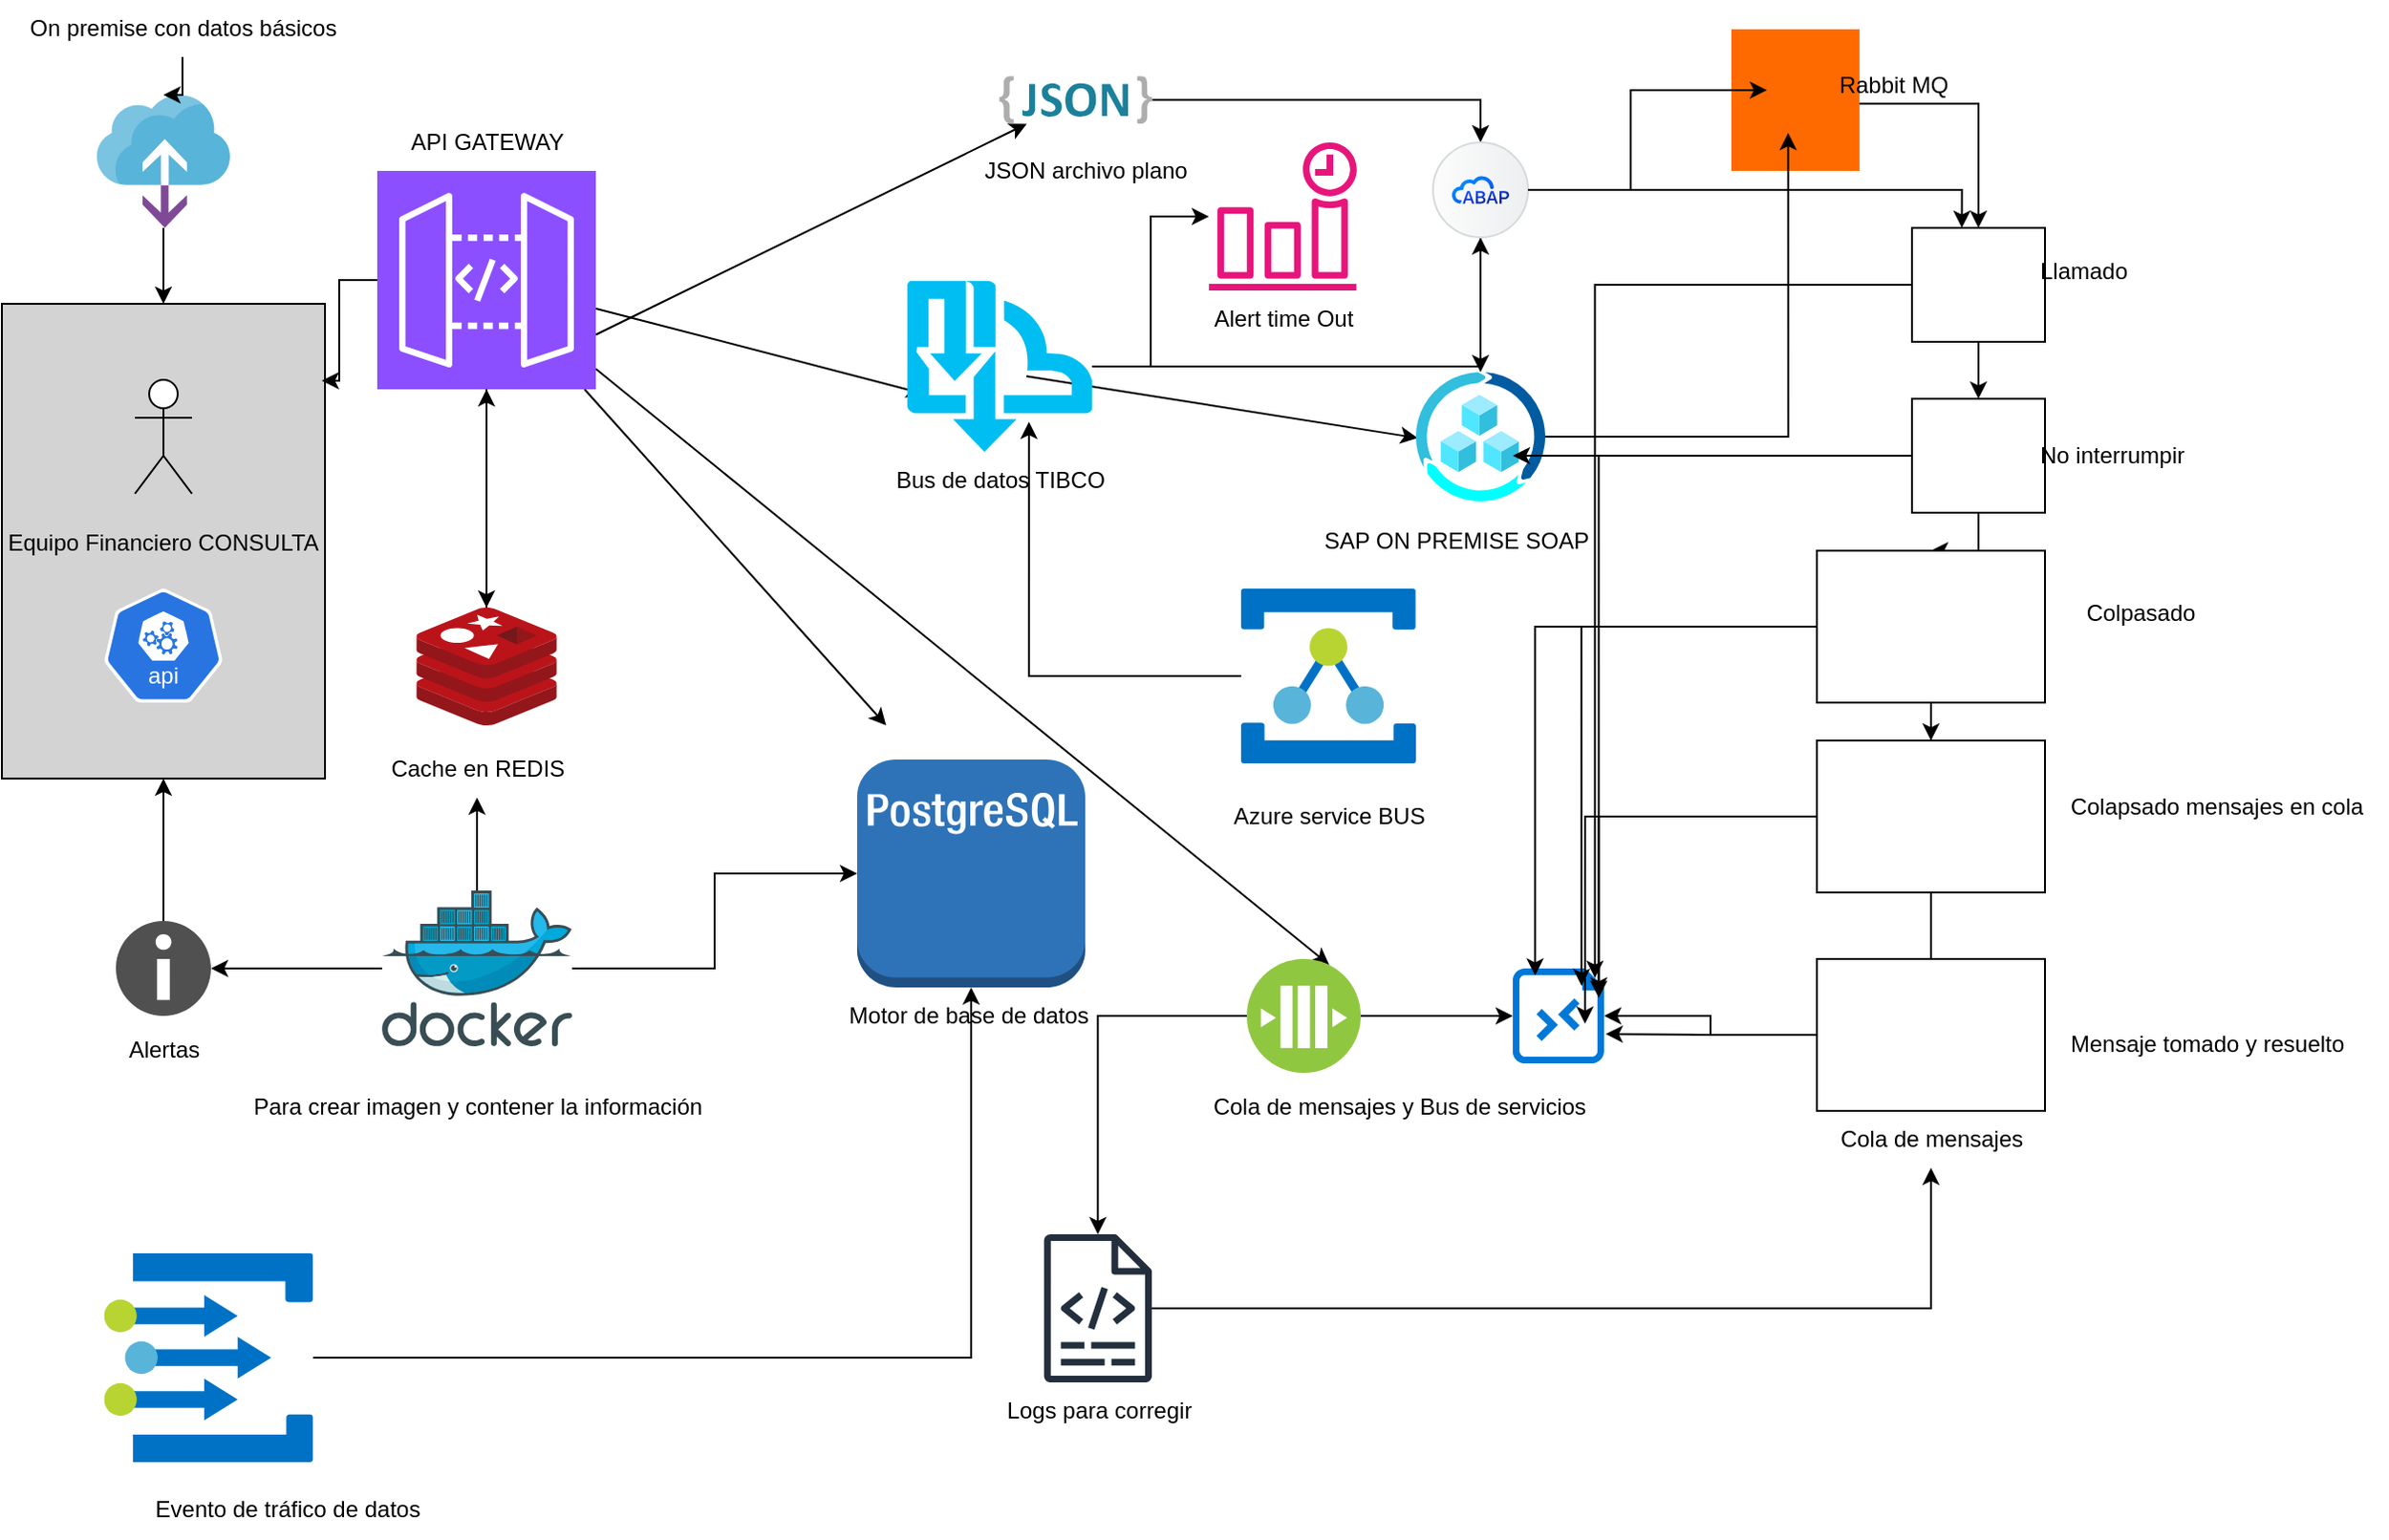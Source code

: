 <mxfile version="26.2.15">
  <diagram id="compensar" name="Diagrama de Solución">
    <mxGraphModel dx="1246" dy="822" grid="1" gridSize="10" guides="1" tooltips="1" connect="1" arrows="1" fold="1" page="1" pageScale="1" pageWidth="827" pageHeight="1169" math="0" shadow="0">
      <root>
        <mxCell id="0" />
        <mxCell id="1" parent="0" />
        <mxCell id="equipo" value="Equipo Financiero CONSULTA" style="shape=rectangle;fillColor=#D3D3D3;" parent="1" vertex="1">
          <mxGeometry x="15" y="160" width="170" height="250" as="geometry" />
        </mxCell>
        <mxCell id="edge2" style="exitX=1;exitY=0.75;exitDx=0;exitDy=0;exitPerimeter=0;" parent="1" source="qO8Hp53vAjUUIeYyYHf4-4" target="qO8Hp53vAjUUIeYyYHf4-32" edge="1">
          <mxGeometry relative="1" as="geometry">
            <mxPoint x="380" y="140" as="sourcePoint" />
            <mxPoint x="500" y="134" as="targetPoint" />
          </mxGeometry>
        </mxCell>
        <mxCell id="edge3" style="entryX=0;entryY=0.5;entryDx=0;entryDy=0;entryPerimeter=0;" parent="1" source="qO8Hp53vAjUUIeYyYHf4-4" edge="1">
          <mxGeometry relative="1" as="geometry">
            <mxPoint x="380" y="173.333" as="sourcePoint" />
            <mxPoint x="500" y="207.333" as="targetPoint" />
          </mxGeometry>
        </mxCell>
        <mxCell id="edge4" style="entryX=0.013;entryY=0.51;entryDx=0;entryDy=0;entryPerimeter=0;exitX=0.644;exitY=0.557;exitDx=0;exitDy=0;exitPerimeter=0;" parent="1" source="qO8Hp53vAjUUIeYyYHf4-26" target="qO8Hp53vAjUUIeYyYHf4-24" edge="1">
          <mxGeometry relative="1" as="geometry">
            <mxPoint x="700" y="230" as="targetPoint" />
            <mxPoint x="660" y="230.302" as="sourcePoint" />
          </mxGeometry>
        </mxCell>
        <mxCell id="edge6" parent="1" source="qO8Hp53vAjUUIeYyYHf4-4" edge="1">
          <mxGeometry relative="1" as="geometry">
            <mxPoint x="334.921" y="210" as="sourcePoint" />
            <mxPoint x="480.25" y="382" as="targetPoint" />
          </mxGeometry>
        </mxCell>
        <mxCell id="edge7" style="entryX=0.75;entryY=0;entryDx=0;entryDy=0;" parent="1" source="qO8Hp53vAjUUIeYyYHf4-4" target="qO8Hp53vAjUUIeYyYHf4-21" edge="1">
          <mxGeometry relative="1" as="geometry">
            <mxPoint x="380" y="188.478" as="sourcePoint" />
            <mxPoint x="722.966" y="420" as="targetPoint" />
          </mxGeometry>
        </mxCell>
        <mxCell id="qO8Hp53vAjUUIeYyYHf4-2" value="" style="shape=umlActor;verticalLabelPosition=bottom;verticalAlign=top;html=1;outlineConnect=0;" vertex="1" parent="1">
          <mxGeometry x="85" y="200" width="30" height="60" as="geometry" />
        </mxCell>
        <mxCell id="qO8Hp53vAjUUIeYyYHf4-16" style="edgeStyle=orthogonalEdgeStyle;rounded=0;orthogonalLoop=1;jettySize=auto;html=1;" edge="1" parent="1" source="qO8Hp53vAjUUIeYyYHf4-4" target="qO8Hp53vAjUUIeYyYHf4-5">
          <mxGeometry relative="1" as="geometry" />
        </mxCell>
        <mxCell id="qO8Hp53vAjUUIeYyYHf4-4" value="" style="sketch=0;points=[[0,0,0],[0.25,0,0],[0.5,0,0],[0.75,0,0],[1,0,0],[0,1,0],[0.25,1,0],[0.5,1,0],[0.75,1,0],[1,1,0],[0,0.25,0],[0,0.5,0],[0,0.75,0],[1,0.25,0],[1,0.5,0],[1,0.75,0]];outlineConnect=0;fontColor=#232F3E;fillColor=#8C4FFF;strokeColor=#ffffff;dashed=0;verticalLabelPosition=bottom;verticalAlign=top;align=center;html=1;fontSize=12;fontStyle=0;aspect=fixed;shape=mxgraph.aws4.resourceIcon;resIcon=mxgraph.aws4.api_gateway;" vertex="1" parent="1">
          <mxGeometry x="212.5" y="90" width="115" height="115" as="geometry" />
        </mxCell>
        <mxCell id="TYA68tIJ-V-rhuwNGgW7-12" style="edgeStyle=orthogonalEdgeStyle;rounded=0;orthogonalLoop=1;jettySize=auto;html=1;" edge="1" parent="1" source="qO8Hp53vAjUUIeYyYHf4-5" target="qO8Hp53vAjUUIeYyYHf4-4">
          <mxGeometry relative="1" as="geometry" />
        </mxCell>
        <mxCell id="qO8Hp53vAjUUIeYyYHf4-5" value="" style="image;sketch=0;aspect=fixed;html=1;points=[];align=center;fontSize=12;image=img/lib/mscae/Cache_Redis_Product.svg;" vertex="1" parent="1">
          <mxGeometry x="233.1" y="320" width="73.81" height="62" as="geometry" />
        </mxCell>
        <mxCell id="qO8Hp53vAjUUIeYyYHf4-6" value="" style="outlineConnect=0;dashed=0;verticalLabelPosition=bottom;verticalAlign=top;align=center;html=1;shape=mxgraph.aws3.postgre_sql_instance;fillColor=#2E73B8;gradientColor=none;" vertex="1" parent="1">
          <mxGeometry x="465" y="400" width="120" height="120" as="geometry" />
        </mxCell>
        <mxCell id="qO8Hp53vAjUUIeYyYHf4-7" value="Cache en REDIS" style="text;html=1;align=center;verticalAlign=middle;resizable=0;points=[];autosize=1;strokeColor=none;fillColor=none;" vertex="1" parent="1">
          <mxGeometry x="210" y="390" width="110" height="30" as="geometry" />
        </mxCell>
        <mxCell id="qO8Hp53vAjUUIeYyYHf4-8" value="Motor de base de datos&amp;nbsp;" style="text;html=1;align=center;verticalAlign=middle;resizable=0;points=[];autosize=1;strokeColor=none;fillColor=none;" vertex="1" parent="1">
          <mxGeometry x="450" y="520" width="150" height="30" as="geometry" />
        </mxCell>
        <mxCell id="qO8Hp53vAjUUIeYyYHf4-12" style="edgeStyle=orthogonalEdgeStyle;rounded=0;orthogonalLoop=1;jettySize=auto;html=1;" edge="1" parent="1" source="qO8Hp53vAjUUIeYyYHf4-9" target="qO8Hp53vAjUUIeYyYHf4-7">
          <mxGeometry relative="1" as="geometry" />
        </mxCell>
        <mxCell id="qO8Hp53vAjUUIeYyYHf4-9" value="" style="image;sketch=0;aspect=fixed;html=1;points=[];align=center;fontSize=12;image=img/lib/mscae/Docker.svg;" vertex="1" parent="1">
          <mxGeometry x="215" y="469" width="100" height="82" as="geometry" />
        </mxCell>
        <mxCell id="qO8Hp53vAjUUIeYyYHf4-10" style="edgeStyle=orthogonalEdgeStyle;rounded=0;orthogonalLoop=1;jettySize=auto;html=1;entryX=0;entryY=0.5;entryDx=0;entryDy=0;entryPerimeter=0;" edge="1" parent="1" source="qO8Hp53vAjUUIeYyYHf4-9" target="qO8Hp53vAjUUIeYyYHf4-6">
          <mxGeometry relative="1" as="geometry" />
        </mxCell>
        <mxCell id="qO8Hp53vAjUUIeYyYHf4-15" style="edgeStyle=orthogonalEdgeStyle;rounded=0;orthogonalLoop=1;jettySize=auto;html=1;entryX=0.99;entryY=0.162;entryDx=0;entryDy=0;entryPerimeter=0;" edge="1" parent="1" source="qO8Hp53vAjUUIeYyYHf4-4" target="equipo">
          <mxGeometry relative="1" as="geometry" />
        </mxCell>
        <mxCell id="qO8Hp53vAjUUIeYyYHf4-19" value="Para crear imagen y contener la información" style="text;html=1;align=center;verticalAlign=middle;resizable=0;points=[];autosize=1;strokeColor=none;fillColor=none;" vertex="1" parent="1">
          <mxGeometry x="135" y="568" width="260" height="30" as="geometry" />
        </mxCell>
        <mxCell id="qO8Hp53vAjUUIeYyYHf4-20" value="" style="sketch=0;aspect=fixed;pointerEvents=1;shadow=0;dashed=0;html=1;strokeColor=none;labelPosition=center;verticalLabelPosition=bottom;verticalAlign=top;align=center;shape=mxgraph.azure.rdp_remoting_file;fillColor=#0078D7;" vertex="1" parent="1">
          <mxGeometry x="810" y="510" width="48" height="50" as="geometry" />
        </mxCell>
        <mxCell id="TYA68tIJ-V-rhuwNGgW7-25" style="edgeStyle=orthogonalEdgeStyle;rounded=0;orthogonalLoop=1;jettySize=auto;html=1;" edge="1" parent="1" source="qO8Hp53vAjUUIeYyYHf4-21" target="TYA68tIJ-V-rhuwNGgW7-24">
          <mxGeometry relative="1" as="geometry" />
        </mxCell>
        <mxCell id="qO8Hp53vAjUUIeYyYHf4-21" value="" style="image;aspect=fixed;perimeter=ellipsePerimeter;html=1;align=center;shadow=0;dashed=0;fontColor=#4277BB;labelBackgroundColor=default;fontSize=12;spacingTop=3;image=img/lib/ibm/blockchain/message_bus.svg;" vertex="1" parent="1">
          <mxGeometry x="670" y="505" width="60" height="60" as="geometry" />
        </mxCell>
        <mxCell id="qO8Hp53vAjUUIeYyYHf4-22" value="Cola de mensajes y Bus de servicios" style="text;html=1;align=center;verticalAlign=middle;resizable=0;points=[];autosize=1;strokeColor=none;fillColor=none;" vertex="1" parent="1">
          <mxGeometry x="640" y="568" width="220" height="30" as="geometry" />
        </mxCell>
        <mxCell id="qO8Hp53vAjUUIeYyYHf4-23" style="edgeStyle=orthogonalEdgeStyle;rounded=0;orthogonalLoop=1;jettySize=auto;html=1;entryX=0;entryY=0.5;entryDx=0;entryDy=0;entryPerimeter=0;" edge="1" parent="1" source="qO8Hp53vAjUUIeYyYHf4-21" target="qO8Hp53vAjUUIeYyYHf4-20">
          <mxGeometry relative="1" as="geometry" />
        </mxCell>
        <mxCell id="qO8Hp53vAjUUIeYyYHf4-24" value="" style="image;aspect=fixed;html=1;points=[];align=center;fontSize=12;image=img/lib/azure2/other/Azure_Center_for_SAP.svg;" vertex="1" parent="1">
          <mxGeometry x="759" y="196" width="68" height="68" as="geometry" />
        </mxCell>
        <mxCell id="qO8Hp53vAjUUIeYyYHf4-25" value="SAP ON PREMISE SOAP" style="text;html=1;align=center;verticalAlign=middle;resizable=0;points=[];autosize=1;strokeColor=none;fillColor=none;" vertex="1" parent="1">
          <mxGeometry x="700" y="270" width="160" height="30" as="geometry" />
        </mxCell>
        <mxCell id="TYA68tIJ-V-rhuwNGgW7-39" style="edgeStyle=orthogonalEdgeStyle;rounded=0;orthogonalLoop=1;jettySize=auto;html=1;" edge="1" parent="1" source="qO8Hp53vAjUUIeYyYHf4-26" target="TYA68tIJ-V-rhuwNGgW7-7">
          <mxGeometry relative="1" as="geometry" />
        </mxCell>
        <mxCell id="qO8Hp53vAjUUIeYyYHf4-52" style="edgeStyle=orthogonalEdgeStyle;rounded=0;orthogonalLoop=1;jettySize=auto;html=1;" edge="1" parent="1" source="qO8Hp53vAjUUIeYyYHf4-26" target="qO8Hp53vAjUUIeYyYHf4-51">
          <mxGeometry relative="1" as="geometry" />
        </mxCell>
        <mxCell id="qO8Hp53vAjUUIeYyYHf4-26" value="" style="verticalLabelPosition=bottom;html=1;verticalAlign=top;align=center;strokeColor=none;fillColor=#00BEF2;shape=mxgraph.azure.service_bus_topics_and_subscriptions;pointerEvents=1;" vertex="1" parent="1">
          <mxGeometry x="491.25" y="148" width="97.5" height="90" as="geometry" />
        </mxCell>
        <mxCell id="TYA68tIJ-V-rhuwNGgW7-18" style="edgeStyle=orthogonalEdgeStyle;rounded=0;orthogonalLoop=1;jettySize=auto;html=1;entryX=0.5;entryY=0;entryDx=0;entryDy=0;" edge="1" parent="1" source="qO8Hp53vAjUUIeYyYHf4-27" target="qO8Hp53vAjUUIeYyYHf4-28">
          <mxGeometry relative="1" as="geometry" />
        </mxCell>
        <mxCell id="qO8Hp53vAjUUIeYyYHf4-27" value="" style="shape=mxgraph.bpmn.conversation2;perimeter=hexagonPerimeter2;whiteSpace=wrap;html=1;aspect=fixed;bpmnConversationType=conv;isLoopSub=1;" vertex="1" parent="1">
          <mxGeometry x="1020" y="120" width="70" height="60" as="geometry" />
        </mxCell>
        <mxCell id="TYA68tIJ-V-rhuwNGgW7-17" style="edgeStyle=orthogonalEdgeStyle;rounded=0;orthogonalLoop=1;jettySize=auto;html=1;" edge="1" parent="1" source="qO8Hp53vAjUUIeYyYHf4-28" target="qO8Hp53vAjUUIeYyYHf4-29">
          <mxGeometry relative="1" as="geometry" />
        </mxCell>
        <mxCell id="qO8Hp53vAjUUIeYyYHf4-28" value="" style="shape=mxgraph.bpmn.conversation2;perimeter=hexagonPerimeter2;whiteSpace=wrap;html=1;aspect=fixed;bpmnConversationType=call;isLoopSub=1;" vertex="1" parent="1">
          <mxGeometry x="1020" y="210" width="70" height="60" as="geometry" />
        </mxCell>
        <mxCell id="TYA68tIJ-V-rhuwNGgW7-16" style="edgeStyle=orthogonalEdgeStyle;rounded=0;orthogonalLoop=1;jettySize=auto;html=1;" edge="1" parent="1" source="qO8Hp53vAjUUIeYyYHf4-29" target="qO8Hp53vAjUUIeYyYHf4-30">
          <mxGeometry relative="1" as="geometry" />
        </mxCell>
        <mxCell id="qO8Hp53vAjUUIeYyYHf4-29" value="" style="points=[[0.25,0,0],[0.5,0,0],[0.75,0,0],[1,0.25,0],[1,0.5,0],[1,0.75,0],[0.75,1,0],[0.5,1,0],[0.25,1,0],[0,0.75,0],[0,0.5,0],[0,0.25,0]];shape=mxgraph.bpmn.task2;whiteSpace=wrap;rectStyle=rounded;size=10;html=1;container=1;expand=0;collapsible=0;taskMarker=abstract;isLoopSub=1;" vertex="1" parent="1">
          <mxGeometry x="970" y="290" width="120" height="80" as="geometry" />
        </mxCell>
        <mxCell id="TYA68tIJ-V-rhuwNGgW7-15" value="" style="edgeStyle=orthogonalEdgeStyle;rounded=0;orthogonalLoop=1;jettySize=auto;html=1;" edge="1" parent="1" source="qO8Hp53vAjUUIeYyYHf4-30" target="TYA68tIJ-V-rhuwNGgW7-14">
          <mxGeometry relative="1" as="geometry" />
        </mxCell>
        <mxCell id="qO8Hp53vAjUUIeYyYHf4-30" value="" style="points=[[0.25,0,0],[0.5,0,0],[0.75,0,0],[1,0.25,0],[1,0.5,0],[1,0.75,0],[0.75,1,0],[0.5,1,0],[0.25,1,0],[0,0.75,0],[0,0.5,0],[0,0.25,0]];shape=mxgraph.bpmn.task2;whiteSpace=wrap;rectStyle=rounded;size=10;html=1;container=1;expand=0;collapsible=0;taskMarker=abstract;bpmnShapeType=subprocess;isLoopSub=1;outline=eventNonint;symbol=message;" vertex="1" parent="1">
          <mxGeometry x="970" y="390" width="120" height="80" as="geometry" />
        </mxCell>
        <mxCell id="qO8Hp53vAjUUIeYyYHf4-39" style="edgeStyle=orthogonalEdgeStyle;rounded=0;orthogonalLoop=1;jettySize=auto;html=1;" edge="1" parent="1" source="qO8Hp53vAjUUIeYyYHf4-31" target="qO8Hp53vAjUUIeYyYHf4-20">
          <mxGeometry relative="1" as="geometry" />
        </mxCell>
        <mxCell id="qO8Hp53vAjUUIeYyYHf4-31" value="" style="points=[[0.25,0,0],[0.5,0,0],[0.75,0,0],[1,0.25,0],[1,0.5,0],[1,0.75,0],[0.75,1,0],[0.5,1,0],[0.25,1,0],[0,0.75,0],[0,0.5,0],[0,0.25,0]];shape=mxgraph.bpmn.task2;whiteSpace=wrap;rectStyle=rounded;size=10;html=1;container=1;expand=0;collapsible=0;taskMarker=abstract;bpmnShapeType=subprocess;isLoopSub=1;outline=eventInt;symbol=message;" vertex="1" parent="1">
          <mxGeometry x="970" y="505" width="120" height="80" as="geometry" />
        </mxCell>
        <mxCell id="TYA68tIJ-V-rhuwNGgW7-8" style="edgeStyle=orthogonalEdgeStyle;rounded=0;orthogonalLoop=1;jettySize=auto;html=1;" edge="1" parent="1" source="qO8Hp53vAjUUIeYyYHf4-32" target="TYA68tIJ-V-rhuwNGgW7-7">
          <mxGeometry relative="1" as="geometry" />
        </mxCell>
        <mxCell id="qO8Hp53vAjUUIeYyYHf4-32" value="" style="dashed=0;outlineConnect=0;html=1;align=center;labelPosition=center;verticalLabelPosition=bottom;verticalAlign=top;shape=mxgraph.weblogos.json_2" vertex="1" parent="1">
          <mxGeometry x="539.8" y="40" width="80.4" height="25.2" as="geometry" />
        </mxCell>
        <mxCell id="qO8Hp53vAjUUIeYyYHf4-33" value="JSON archivo plano" style="text;html=1;align=center;verticalAlign=middle;resizable=0;points=[];autosize=1;strokeColor=none;fillColor=none;" vertex="1" parent="1">
          <mxGeometry x="520" y="75" width="130" height="30" as="geometry" />
        </mxCell>
        <mxCell id="qO8Hp53vAjUUIeYyYHf4-35" style="edgeStyle=orthogonalEdgeStyle;rounded=0;orthogonalLoop=1;jettySize=auto;html=1;entryX=0.9;entryY=0.1;entryDx=0;entryDy=0;entryPerimeter=0;" edge="1" parent="1" source="qO8Hp53vAjUUIeYyYHf4-27" target="qO8Hp53vAjUUIeYyYHf4-20">
          <mxGeometry relative="1" as="geometry" />
        </mxCell>
        <mxCell id="TYA68tIJ-V-rhuwNGgW7-1" value="Bus de datos TIBCO" style="text;html=1;align=center;verticalAlign=middle;resizable=0;points=[];autosize=1;strokeColor=none;fillColor=none;" vertex="1" parent="1">
          <mxGeometry x="475" y="238" width="130" height="30" as="geometry" />
        </mxCell>
        <mxCell id="qO8Hp53vAjUUIeYyYHf4-36" style="edgeStyle=orthogonalEdgeStyle;rounded=0;orthogonalLoop=1;jettySize=auto;html=1;entryX=0.942;entryY=0.275;entryDx=0;entryDy=0;entryPerimeter=0;" edge="1" parent="1" source="qO8Hp53vAjUUIeYyYHf4-28" target="qO8Hp53vAjUUIeYyYHf4-20">
          <mxGeometry relative="1" as="geometry" />
        </mxCell>
        <mxCell id="TYA68tIJ-V-rhuwNGgW7-2" style="edgeStyle=orthogonalEdgeStyle;rounded=0;orthogonalLoop=1;jettySize=auto;html=1;entryX=1.017;entryY=0.691;entryDx=0;entryDy=0;entryPerimeter=0;" edge="1" parent="1" source="qO8Hp53vAjUUIeYyYHf4-31" target="qO8Hp53vAjUUIeYyYHf4-20">
          <mxGeometry relative="1" as="geometry" />
        </mxCell>
        <mxCell id="qO8Hp53vAjUUIeYyYHf4-37" style="edgeStyle=orthogonalEdgeStyle;rounded=0;orthogonalLoop=1;jettySize=auto;html=1;entryX=0.753;entryY=0.184;entryDx=0;entryDy=0;entryPerimeter=0;" edge="1" parent="1" source="qO8Hp53vAjUUIeYyYHf4-29" target="qO8Hp53vAjUUIeYyYHf4-20">
          <mxGeometry relative="1" as="geometry" />
        </mxCell>
        <mxCell id="TYA68tIJ-V-rhuwNGgW7-3" style="edgeStyle=orthogonalEdgeStyle;rounded=0;orthogonalLoop=1;jettySize=auto;html=1;entryX=0.942;entryY=0.311;entryDx=0;entryDy=0;entryPerimeter=0;" edge="1" parent="1" source="qO8Hp53vAjUUIeYyYHf4-30" target="qO8Hp53vAjUUIeYyYHf4-20">
          <mxGeometry relative="1" as="geometry" />
        </mxCell>
        <mxCell id="qO8Hp53vAjUUIeYyYHf4-38" style="edgeStyle=orthogonalEdgeStyle;rounded=0;orthogonalLoop=1;jettySize=auto;html=1;entryX=0.791;entryY=0.583;entryDx=0;entryDy=0;entryPerimeter=0;" edge="1" parent="1" source="qO8Hp53vAjUUIeYyYHf4-30" target="qO8Hp53vAjUUIeYyYHf4-20">
          <mxGeometry relative="1" as="geometry" />
        </mxCell>
        <mxCell id="TYA68tIJ-V-rhuwNGgW7-4" style="edgeStyle=orthogonalEdgeStyle;rounded=0;orthogonalLoop=1;jettySize=auto;html=1;entryX=0.244;entryY=0.076;entryDx=0;entryDy=0;entryPerimeter=0;" edge="1" parent="1" source="qO8Hp53vAjUUIeYyYHf4-29" target="qO8Hp53vAjUUIeYyYHf4-20">
          <mxGeometry relative="1" as="geometry" />
        </mxCell>
        <mxCell id="TYA68tIJ-V-rhuwNGgW7-5" style="edgeStyle=orthogonalEdgeStyle;rounded=0;orthogonalLoop=1;jettySize=auto;html=1;entryX=0.75;entryY=0.647;entryDx=0;entryDy=0;entryPerimeter=0;" edge="1" parent="1" source="qO8Hp53vAjUUIeYyYHf4-28" target="qO8Hp53vAjUUIeYyYHf4-24">
          <mxGeometry relative="1" as="geometry" />
        </mxCell>
        <mxCell id="qO8Hp53vAjUUIeYyYHf4-50" style="edgeStyle=orthogonalEdgeStyle;rounded=0;orthogonalLoop=1;jettySize=auto;html=1;" edge="1" parent="1" source="qO8Hp53vAjUUIeYyYHf4-43" target="qO8Hp53vAjUUIeYyYHf4-6">
          <mxGeometry relative="1" as="geometry" />
        </mxCell>
        <mxCell id="qO8Hp53vAjUUIeYyYHf4-43" value="" style="image;sketch=0;aspect=fixed;html=1;points=[];align=center;fontSize=12;image=img/lib/mscae/Event_Grid_Topics.svg;" vertex="1" parent="1">
          <mxGeometry x="68.75" y="660" width="110" height="110" as="geometry" />
        </mxCell>
        <mxCell id="TYA68tIJ-V-rhuwNGgW7-9" style="edgeStyle=orthogonalEdgeStyle;rounded=0;orthogonalLoop=1;jettySize=auto;html=1;" edge="1" parent="1" source="TYA68tIJ-V-rhuwNGgW7-7" target="qO8Hp53vAjUUIeYyYHf4-24">
          <mxGeometry relative="1" as="geometry" />
        </mxCell>
        <mxCell id="TYA68tIJ-V-rhuwNGgW7-13" style="edgeStyle=orthogonalEdgeStyle;rounded=0;orthogonalLoop=1;jettySize=auto;html=1;entryX=0.375;entryY=0;entryDx=0;entryDy=0;" edge="1" parent="1" source="TYA68tIJ-V-rhuwNGgW7-7" target="qO8Hp53vAjUUIeYyYHf4-27">
          <mxGeometry relative="1" as="geometry">
            <mxPoint x="1030" y="100" as="targetPoint" />
          </mxGeometry>
        </mxCell>
        <mxCell id="qO8Hp53vAjUUIeYyYHf4-45" value="Evento de tráfico de datos" style="text;html=1;align=center;verticalAlign=middle;resizable=0;points=[];autosize=1;strokeColor=none;fillColor=none;" vertex="1" parent="1">
          <mxGeometry x="85" y="780" width="160" height="30" as="geometry" />
        </mxCell>
        <mxCell id="TYA68tIJ-V-rhuwNGgW7-7" value="" style="shape=mxgraph.sap.icon;labelPosition=center;verticalLabelPosition=bottom;align=center;verticalAlign=top;strokeWidth=1;strokeColor=#D5DADD;fillColor=#EDEFF0;gradientColor=#FCFCFC;gradientDirection=west;aspect=fixed;SAPIcon=SAP_BTP,_ABAP_environment" vertex="1" parent="1">
          <mxGeometry x="768" y="75" width="50" height="50" as="geometry" />
        </mxCell>
        <mxCell id="TYA68tIJ-V-rhuwNGgW7-10" value="API GATEWAY" style="text;html=1;align=center;verticalAlign=middle;resizable=0;points=[];autosize=1;strokeColor=none;fillColor=none;" vertex="1" parent="1">
          <mxGeometry x="220" y="60" width="100" height="30" as="geometry" />
        </mxCell>
        <mxCell id="TYA68tIJ-V-rhuwNGgW7-14" value="Cola de mensajes" style="text;html=1;align=center;verticalAlign=middle;resizable=0;points=[];autosize=1;strokeColor=none;fillColor=none;" vertex="1" parent="1">
          <mxGeometry x="970" y="585" width="120" height="30" as="geometry" />
        </mxCell>
        <mxCell id="TYA68tIJ-V-rhuwNGgW7-19" value="Llamado" style="text;html=1;align=center;verticalAlign=middle;resizable=0;points=[];autosize=1;strokeColor=none;fillColor=none;" vertex="1" parent="1">
          <mxGeometry x="1075" y="128" width="70" height="30" as="geometry" />
        </mxCell>
        <mxCell id="TYA68tIJ-V-rhuwNGgW7-20" value="No interrumpir" style="text;html=1;align=center;verticalAlign=middle;resizable=0;points=[];autosize=1;strokeColor=none;fillColor=none;" vertex="1" parent="1">
          <mxGeometry x="1075" y="225" width="100" height="30" as="geometry" />
        </mxCell>
        <mxCell id="TYA68tIJ-V-rhuwNGgW7-21" value="Colpasado" style="text;html=1;align=center;verticalAlign=middle;resizable=0;points=[];autosize=1;strokeColor=none;fillColor=none;" vertex="1" parent="1">
          <mxGeometry x="1100" y="308" width="80" height="30" as="geometry" />
        </mxCell>
        <mxCell id="TYA68tIJ-V-rhuwNGgW7-22" value="Colapsado mensajes en cola" style="text;html=1;align=center;verticalAlign=middle;resizable=0;points=[];autosize=1;strokeColor=none;fillColor=none;" vertex="1" parent="1">
          <mxGeometry x="1090" y="410" width="180" height="30" as="geometry" />
        </mxCell>
        <mxCell id="TYA68tIJ-V-rhuwNGgW7-23" value="Mensaje tomado y resuelto" style="text;html=1;align=center;verticalAlign=middle;resizable=0;points=[];autosize=1;strokeColor=none;fillColor=none;" vertex="1" parent="1">
          <mxGeometry x="1090" y="535" width="170" height="30" as="geometry" />
        </mxCell>
        <mxCell id="qO8Hp53vAjUUIeYyYHf4-55" style="edgeStyle=orthogonalEdgeStyle;rounded=0;orthogonalLoop=1;jettySize=auto;html=1;" edge="1" parent="1" source="TYA68tIJ-V-rhuwNGgW7-24" target="TYA68tIJ-V-rhuwNGgW7-14">
          <mxGeometry relative="1" as="geometry" />
        </mxCell>
        <mxCell id="TYA68tIJ-V-rhuwNGgW7-24" value="" style="sketch=0;outlineConnect=0;fontColor=#232F3E;gradientColor=none;fillColor=#232F3D;strokeColor=none;dashed=0;verticalLabelPosition=bottom;verticalAlign=top;align=center;html=1;fontSize=12;fontStyle=0;aspect=fixed;pointerEvents=1;shape=mxgraph.aws4.logs;" vertex="1" parent="1">
          <mxGeometry x="563.2" y="650" width="57" height="78" as="geometry" />
        </mxCell>
        <mxCell id="TYA68tIJ-V-rhuwNGgW7-26" value="Logs para corregir" style="text;html=1;align=center;verticalAlign=middle;resizable=0;points=[];autosize=1;strokeColor=none;fillColor=none;" vertex="1" parent="1">
          <mxGeometry x="531.7" y="728" width="120" height="30" as="geometry" />
        </mxCell>
        <mxCell id="TYA68tIJ-V-rhuwNGgW7-27" value="" style="aspect=fixed;sketch=0;html=1;dashed=0;whitespace=wrap;verticalLabelPosition=bottom;verticalAlign=top;fillColor=#2875E2;strokeColor=#ffffff;points=[[0.005,0.63,0],[0.1,0.2,0],[0.9,0.2,0],[0.5,0,0],[0.995,0.63,0],[0.72,0.99,0],[0.5,1,0],[0.28,0.99,0]];shape=mxgraph.kubernetes.icon2;kubernetesLabel=1;prIcon=api" vertex="1" parent="1">
          <mxGeometry x="68.75" y="310" width="62.5" height="60" as="geometry" />
        </mxCell>
        <mxCell id="TYA68tIJ-V-rhuwNGgW7-29" style="edgeStyle=orthogonalEdgeStyle;rounded=0;orthogonalLoop=1;jettySize=auto;html=1;entryX=0.5;entryY=0;entryDx=0;entryDy=0;" edge="1" parent="1" source="TYA68tIJ-V-rhuwNGgW7-28" target="equipo">
          <mxGeometry relative="1" as="geometry" />
        </mxCell>
        <mxCell id="TYA68tIJ-V-rhuwNGgW7-28" value="" style="image;sketch=0;aspect=fixed;html=1;points=[];align=center;fontSize=12;image=img/lib/mscae/On_Premises_Data_Gateways.svg;" vertex="1" parent="1">
          <mxGeometry x="65" y="50" width="70" height="70" as="geometry" />
        </mxCell>
        <mxCell id="TYA68tIJ-V-rhuwNGgW7-35" value="" style="image;sketch=0;aspect=fixed;html=1;points=[];align=center;fontSize=12;image=img/lib/mscae/Service_Bus_Relay.svg;" vertex="1" parent="1">
          <mxGeometry x="667" y="310" width="92" height="92" as="geometry" />
        </mxCell>
        <mxCell id="TYA68tIJ-V-rhuwNGgW7-36" style="edgeStyle=orthogonalEdgeStyle;rounded=0;orthogonalLoop=1;jettySize=auto;html=1;entryX=0.658;entryY=0.824;entryDx=0;entryDy=0;entryPerimeter=0;" edge="1" parent="1" source="TYA68tIJ-V-rhuwNGgW7-35" target="qO8Hp53vAjUUIeYyYHf4-26">
          <mxGeometry relative="1" as="geometry" />
        </mxCell>
        <mxCell id="TYA68tIJ-V-rhuwNGgW7-38" value="Azure service BUS" style="text;html=1;align=center;verticalAlign=middle;resizable=0;points=[];autosize=1;strokeColor=none;fillColor=none;" vertex="1" parent="1">
          <mxGeometry x="653" y="415" width="120" height="30" as="geometry" />
        </mxCell>
        <mxCell id="TYA68tIJ-V-rhuwNGgW7-51" style="edgeStyle=orthogonalEdgeStyle;rounded=0;orthogonalLoop=1;jettySize=auto;html=1;" edge="1" parent="1" source="TYA68tIJ-V-rhuwNGgW7-40" target="equipo">
          <mxGeometry relative="1" as="geometry" />
        </mxCell>
        <mxCell id="TYA68tIJ-V-rhuwNGgW7-40" value="" style="sketch=0;pointerEvents=1;shadow=0;dashed=0;html=1;strokeColor=none;labelPosition=center;verticalLabelPosition=bottom;verticalAlign=top;align=center;fillColor=#505050;shape=mxgraph.mscae.intune.alerts" vertex="1" parent="1">
          <mxGeometry x="75" y="485" width="50" height="50" as="geometry" />
        </mxCell>
        <mxCell id="TYA68tIJ-V-rhuwNGgW7-43" style="edgeStyle=orthogonalEdgeStyle;rounded=0;orthogonalLoop=1;jettySize=auto;html=1;" edge="1" parent="1" source="TYA68tIJ-V-rhuwNGgW7-41" target="TYA68tIJ-V-rhuwNGgW7-28">
          <mxGeometry relative="1" as="geometry" />
        </mxCell>
        <mxCell id="TYA68tIJ-V-rhuwNGgW7-41" value="On premise con datos básicos" style="text;html=1;align=center;verticalAlign=middle;resizable=0;points=[];autosize=1;strokeColor=none;fillColor=none;" vertex="1" parent="1">
          <mxGeometry x="20" width="180" height="30" as="geometry" />
        </mxCell>
        <mxCell id="TYA68tIJ-V-rhuwNGgW7-45" style="edgeStyle=orthogonalEdgeStyle;rounded=0;orthogonalLoop=1;jettySize=auto;html=1;entryX=0.5;entryY=0;entryDx=0;entryDy=0;exitX=0.738;exitY=0.526;exitDx=0;exitDy=0;exitPerimeter=0;" edge="1" parent="1" source="TYA68tIJ-V-rhuwNGgW7-44" target="qO8Hp53vAjUUIeYyYHf4-27">
          <mxGeometry relative="1" as="geometry" />
        </mxCell>
        <mxCell id="TYA68tIJ-V-rhuwNGgW7-44" value="" style="points=[];aspect=fixed;html=1;align=center;shadow=0;dashed=0;fillColor=#FF6A00;strokeColor=none;shape=mxgraph.alibaba_cloud.mq_message_queue;" vertex="1" parent="1">
          <mxGeometry x="925" y="15.4" width="67.41" height="74.6" as="geometry" />
        </mxCell>
        <mxCell id="TYA68tIJ-V-rhuwNGgW7-46" value="Rabbit MQ" style="text;html=1;align=center;verticalAlign=middle;resizable=0;points=[];autosize=1;strokeColor=none;fillColor=none;" vertex="1" parent="1">
          <mxGeometry x="970" y="30" width="80" height="30" as="geometry" />
        </mxCell>
        <mxCell id="TYA68tIJ-V-rhuwNGgW7-48" style="edgeStyle=orthogonalEdgeStyle;rounded=0;orthogonalLoop=1;jettySize=auto;html=1;entryX=0.278;entryY=0.43;entryDx=0;entryDy=0;entryPerimeter=0;" edge="1" parent="1" source="TYA68tIJ-V-rhuwNGgW7-7" target="TYA68tIJ-V-rhuwNGgW7-44">
          <mxGeometry relative="1" as="geometry">
            <Array as="points">
              <mxPoint x="872" y="100" />
              <mxPoint x="872" y="48" />
            </Array>
          </mxGeometry>
        </mxCell>
        <mxCell id="TYA68tIJ-V-rhuwNGgW7-50" style="edgeStyle=orthogonalEdgeStyle;rounded=0;orthogonalLoop=1;jettySize=auto;html=1;entryX=0.443;entryY=0.732;entryDx=0;entryDy=0;entryPerimeter=0;" edge="1" parent="1" source="qO8Hp53vAjUUIeYyYHf4-24" target="TYA68tIJ-V-rhuwNGgW7-44">
          <mxGeometry relative="1" as="geometry" />
        </mxCell>
        <mxCell id="TYA68tIJ-V-rhuwNGgW7-52" value="Alertas" style="text;html=1;align=center;verticalAlign=middle;resizable=0;points=[];autosize=1;strokeColor=none;fillColor=none;" vertex="1" parent="1">
          <mxGeometry x="70" y="538" width="60" height="30" as="geometry" />
        </mxCell>
        <mxCell id="TYA68tIJ-V-rhuwNGgW7-53" style="edgeStyle=orthogonalEdgeStyle;rounded=0;orthogonalLoop=1;jettySize=auto;html=1;entryX=1;entryY=0.5;entryDx=0;entryDy=0;entryPerimeter=0;" edge="1" parent="1" source="qO8Hp53vAjUUIeYyYHf4-9" target="TYA68tIJ-V-rhuwNGgW7-40">
          <mxGeometry relative="1" as="geometry" />
        </mxCell>
        <mxCell id="qO8Hp53vAjUUIeYyYHf4-51" value="" style="sketch=0;outlineConnect=0;fontColor=#232F3E;gradientColor=none;fillColor=#E7157B;strokeColor=none;dashed=0;verticalLabelPosition=bottom;verticalAlign=top;align=center;html=1;fontSize=12;fontStyle=0;aspect=fixed;pointerEvents=1;shape=mxgraph.aws4.event_time_based;" vertex="1" parent="1">
          <mxGeometry x="650" y="75" width="78" height="78" as="geometry" />
        </mxCell>
        <mxCell id="qO8Hp53vAjUUIeYyYHf4-53" value="Alert time Out" style="text;html=1;align=center;verticalAlign=middle;resizable=0;points=[];autosize=1;strokeColor=none;fillColor=none;" vertex="1" parent="1">
          <mxGeometry x="639" y="153" width="100" height="30" as="geometry" />
        </mxCell>
      </root>
    </mxGraphModel>
  </diagram>
</mxfile>
